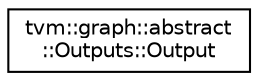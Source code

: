 digraph "Graphical Class Hierarchy"
{
  edge [fontname="Helvetica",fontsize="10",labelfontname="Helvetica",labelfontsize="10"];
  node [fontname="Helvetica",fontsize="10",shape=record];
  rankdir="LR";
  Node0 [label="tvm::graph::abstract\l::Outputs::Output",height=0.2,width=0.4,color="black", fillcolor="white", style="filled",URL="$structtvm_1_1graph_1_1abstract_1_1Outputs_1_1Output.html"];
}
